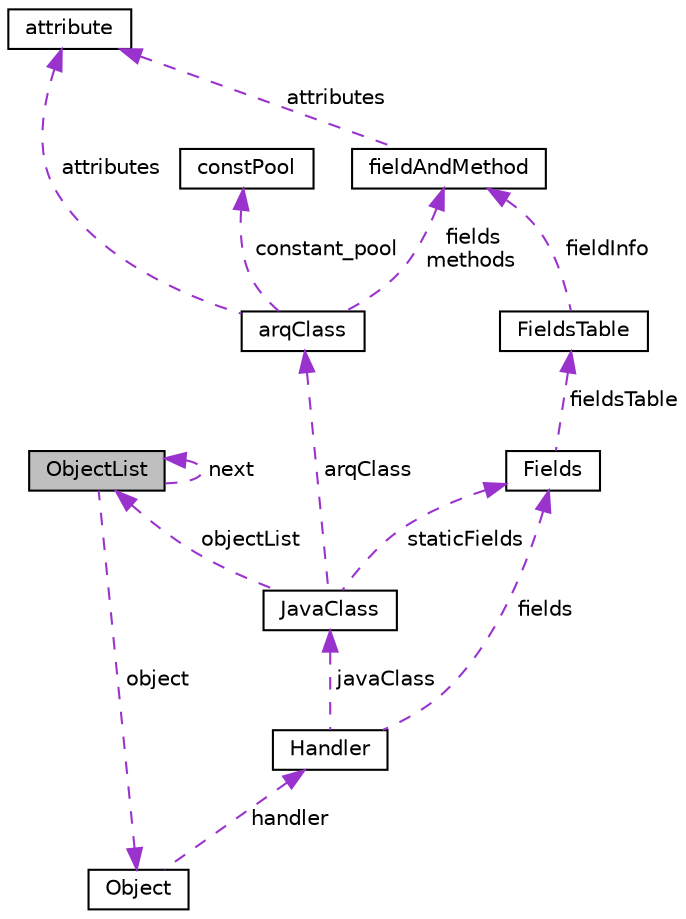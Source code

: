 digraph "ObjectList"
{
  edge [fontname="Helvetica",fontsize="10",labelfontname="Helvetica",labelfontsize="10"];
  node [fontname="Helvetica",fontsize="10",shape=record];
  Node1 [label="ObjectList",height=0.2,width=0.4,color="black", fillcolor="grey75", style="filled", fontcolor="black"];
  Node1 -> Node1 [dir="back",color="darkorchid3",fontsize="10",style="dashed",label=" next" ];
  Node2 -> Node1 [dir="back",color="darkorchid3",fontsize="10",style="dashed",label=" object" ];
  Node2 [label="Object",height=0.2,width=0.4,color="black", fillcolor="white", style="filled",URL="$struct_object.html",tooltip="Estrutura do Object. "];
  Node3 -> Node2 [dir="back",color="darkorchid3",fontsize="10",style="dashed",label=" handler" ];
  Node3 [label="Handler",height=0.2,width=0.4,color="black", fillcolor="white", style="filled",URL="$struct_handler.html",tooltip="Estrutura da Handler. "];
  Node4 -> Node3 [dir="back",color="darkorchid3",fontsize="10",style="dashed",label=" javaClass" ];
  Node4 [label="JavaClass",height=0.2,width=0.4,color="black", fillcolor="white", style="filled",URL="$struct_java_class.html",tooltip="Estrutura da JavaClass. "];
  Node5 -> Node4 [dir="back",color="darkorchid3",fontsize="10",style="dashed",label=" staticFields" ];
  Node5 [label="Fields",height=0.2,width=0.4,color="black", fillcolor="white", style="filled",URL="$struct_fields.html",tooltip="Estrutura da FieldsTable. "];
  Node6 -> Node5 [dir="back",color="darkorchid3",fontsize="10",style="dashed",label=" fieldsTable" ];
  Node6 [label="FieldsTable",height=0.2,width=0.4,color="black", fillcolor="white", style="filled",URL="$struct_fields_table.html",tooltip="Estrutura da FieldsTable. "];
  Node7 -> Node6 [dir="back",color="darkorchid3",fontsize="10",style="dashed",label=" fieldInfo" ];
  Node7 [label="fieldAndMethod",height=0.2,width=0.4,color="black", fillcolor="white", style="filled",URL="$structfield_and_method.html",tooltip="Estrutura de Campos e Metodos. "];
  Node8 -> Node7 [dir="back",color="darkorchid3",fontsize="10",style="dashed",label=" attributes" ];
  Node8 [label="attribute",height=0.2,width=0.4,color="black", fillcolor="white", style="filled",URL="$structattribute.html",tooltip="Estrutura de Atributos. "];
  Node9 -> Node4 [dir="back",color="darkorchid3",fontsize="10",style="dashed",label=" arqClass" ];
  Node9 [label="arqClass",height=0.2,width=0.4,color="black", fillcolor="white", style="filled",URL="$structarq_class.html",tooltip="um metodo. "];
  Node7 -> Node9 [dir="back",color="darkorchid3",fontsize="10",style="dashed",label=" fields\nmethods" ];
  Node8 -> Node9 [dir="back",color="darkorchid3",fontsize="10",style="dashed",label=" attributes" ];
  Node10 -> Node9 [dir="back",color="darkorchid3",fontsize="10",style="dashed",label=" constant_pool" ];
  Node10 [label="constPool",height=0.2,width=0.4,color="black", fillcolor="white", style="filled",URL="$structconst_pool.html",tooltip="Estrutura do Pool de Constantes. "];
  Node1 -> Node4 [dir="back",color="darkorchid3",fontsize="10",style="dashed",label=" objectList" ];
  Node5 -> Node3 [dir="back",color="darkorchid3",fontsize="10",style="dashed",label=" fields" ];
}
